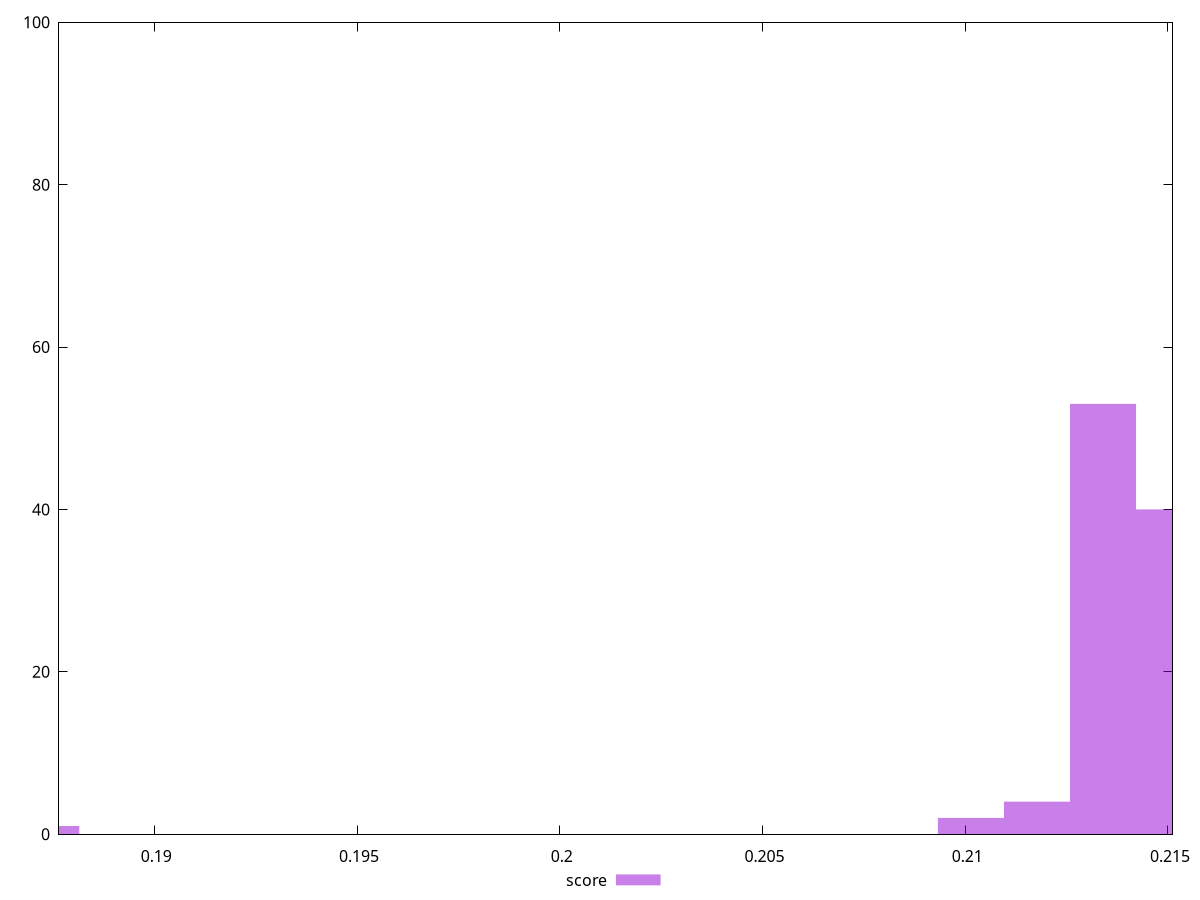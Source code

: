 reset

$score <<EOF
0.18733424094748422 1
0.21339813534017765 53
0.21014014854109098 2
0.21176914194063431 4
0.215027128739721 40
EOF

set key outside below
set boxwidth 0.001628993399543341
set xrange [0.18764897137840159:0.21511107483562297]
set yrange [0:100]
set style fill transparent solid 0.5 noborder
set terminal svg size 640, 490 enhanced background rgb 'white'
set output "report_00007_2020-12-11T15:55:29.892Z/interactive/samples/pages+cached/score/histogram.svg"

plot $score title "score" with boxes

reset
